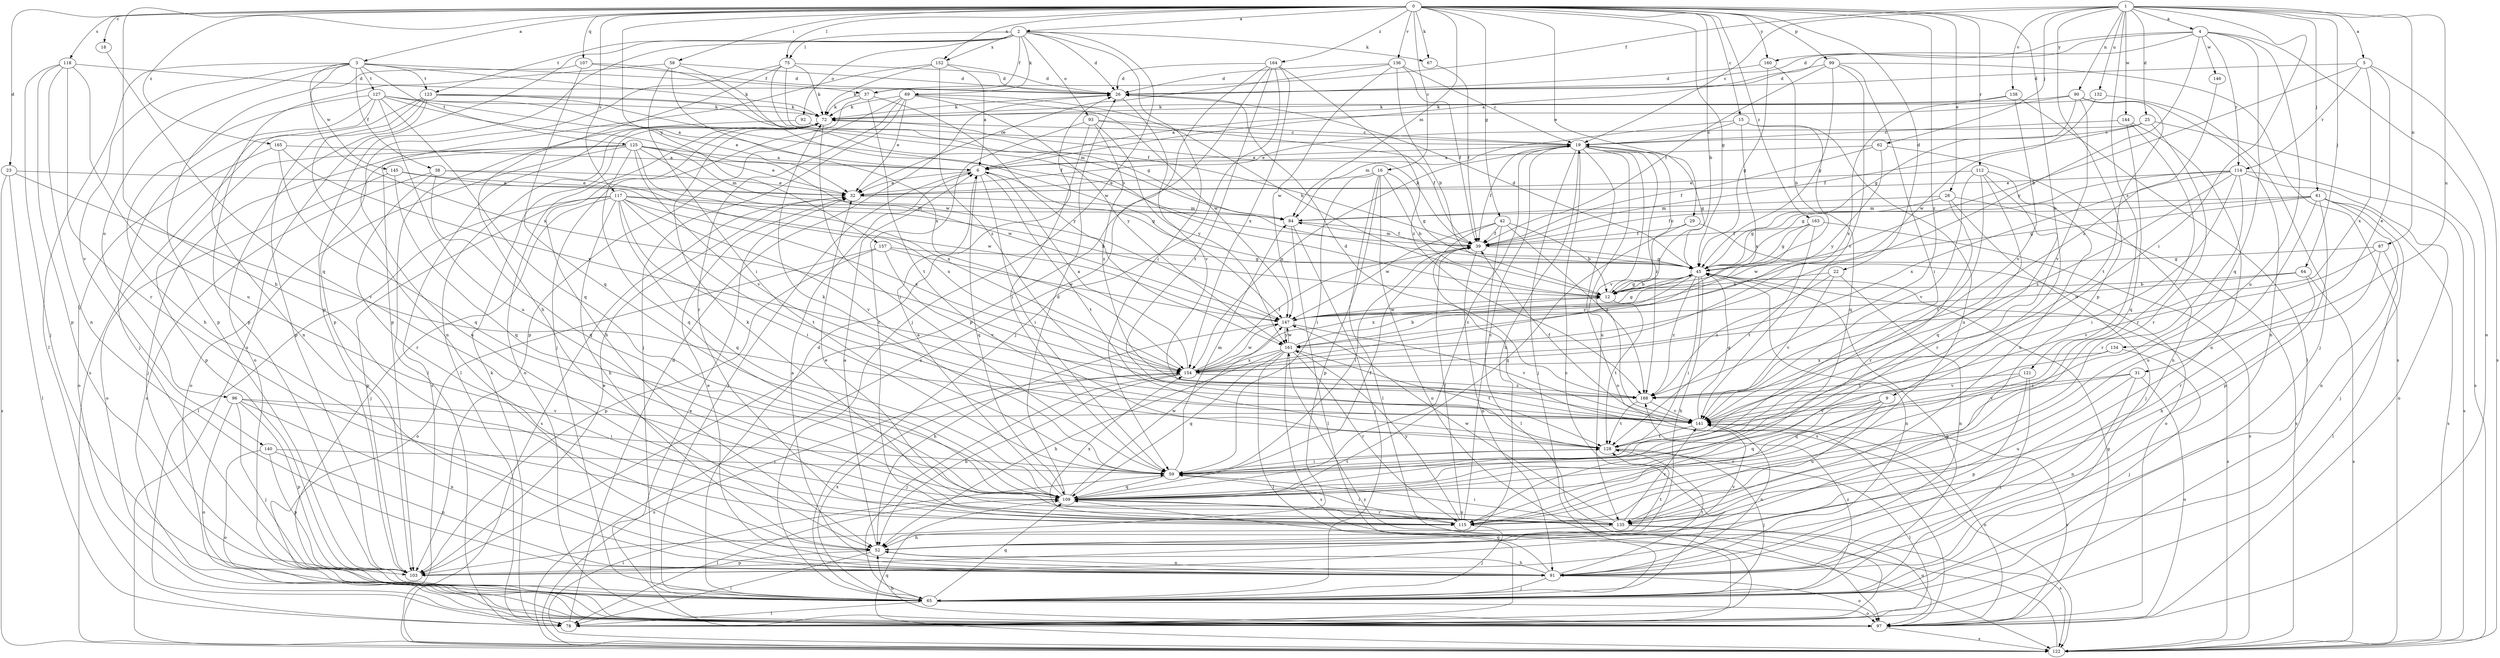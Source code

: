 strict digraph  {
0;
1;
2;
3;
4;
5;
6;
9;
12;
15;
16;
18;
19;
22;
23;
25;
26;
28;
29;
31;
32;
37;
38;
39;
42;
45;
52;
58;
59;
61;
62;
64;
65;
67;
69;
72;
75;
78;
84;
87;
90;
91;
92;
93;
96;
97;
99;
103;
107;
109;
112;
114;
115;
117;
118;
121;
122;
123;
125;
127;
128;
132;
134;
135;
136;
138;
140;
141;
144;
145;
146;
147;
152;
154;
157;
160;
161;
163;
164;
165;
168;
0 -> 2  [label=a];
0 -> 3  [label=a];
0 -> 9  [label=b];
0 -> 12  [label=b];
0 -> 15  [label=c];
0 -> 16  [label=c];
0 -> 18  [label=c];
0 -> 22  [label=d];
0 -> 23  [label=d];
0 -> 28  [label=e];
0 -> 29  [label=e];
0 -> 42  [label=g];
0 -> 45  [label=g];
0 -> 52  [label=h];
0 -> 58  [label=i];
0 -> 67  [label=k];
0 -> 75  [label=l];
0 -> 84  [label=m];
0 -> 99  [label=p];
0 -> 107  [label=q];
0 -> 112  [label=r];
0 -> 117  [label=s];
0 -> 118  [label=s];
0 -> 136  [label=v];
0 -> 152  [label=x];
0 -> 157  [label=y];
0 -> 160  [label=y];
0 -> 163  [label=z];
0 -> 164  [label=z];
0 -> 165  [label=z];
0 -> 168  [label=z];
1 -> 4  [label=a];
1 -> 5  [label=a];
1 -> 19  [label=c];
1 -> 25  [label=d];
1 -> 37  [label=f];
1 -> 59  [label=i];
1 -> 61  [label=j];
1 -> 62  [label=j];
1 -> 64  [label=j];
1 -> 87  [label=n];
1 -> 90  [label=n];
1 -> 103  [label=p];
1 -> 121  [label=s];
1 -> 132  [label=u];
1 -> 134  [label=u];
1 -> 138  [label=v];
1 -> 144  [label=w];
2 -> 26  [label=d];
2 -> 37  [label=f];
2 -> 59  [label=i];
2 -> 65  [label=j];
2 -> 67  [label=k];
2 -> 69  [label=k];
2 -> 75  [label=l];
2 -> 92  [label=o];
2 -> 93  [label=o];
2 -> 103  [label=p];
2 -> 122  [label=s];
2 -> 123  [label=t];
2 -> 152  [label=x];
3 -> 37  [label=f];
3 -> 38  [label=f];
3 -> 72  [label=k];
3 -> 78  [label=l];
3 -> 96  [label=o];
3 -> 123  [label=t];
3 -> 125  [label=t];
3 -> 127  [label=t];
3 -> 140  [label=v];
3 -> 145  [label=w];
3 -> 154  [label=x];
4 -> 6  [label=a];
4 -> 26  [label=d];
4 -> 97  [label=o];
4 -> 109  [label=q];
4 -> 114  [label=r];
4 -> 135  [label=u];
4 -> 146  [label=w];
4 -> 160  [label=y];
4 -> 161  [label=y];
5 -> 12  [label=b];
5 -> 26  [label=d];
5 -> 31  [label=e];
5 -> 114  [label=r];
5 -> 122  [label=s];
5 -> 154  [label=x];
6 -> 32  [label=e];
6 -> 45  [label=g];
6 -> 59  [label=i];
6 -> 65  [label=j];
6 -> 109  [label=q];
6 -> 128  [label=t];
9 -> 109  [label=q];
9 -> 115  [label=r];
9 -> 135  [label=u];
9 -> 141  [label=v];
12 -> 19  [label=c];
12 -> 45  [label=g];
12 -> 128  [label=t];
12 -> 147  [label=w];
15 -> 19  [label=c];
15 -> 84  [label=m];
15 -> 109  [label=q];
15 -> 135  [label=u];
15 -> 154  [label=x];
16 -> 12  [label=b];
16 -> 32  [label=e];
16 -> 45  [label=g];
16 -> 59  [label=i];
16 -> 78  [label=l];
16 -> 97  [label=o];
16 -> 103  [label=p];
18 -> 109  [label=q];
19 -> 6  [label=a];
19 -> 39  [label=f];
19 -> 45  [label=g];
19 -> 52  [label=h];
19 -> 65  [label=j];
19 -> 97  [label=o];
19 -> 135  [label=u];
19 -> 141  [label=v];
19 -> 154  [label=x];
19 -> 168  [label=z];
22 -> 12  [label=b];
22 -> 91  [label=n];
22 -> 141  [label=v];
22 -> 168  [label=z];
23 -> 32  [label=e];
23 -> 78  [label=l];
23 -> 122  [label=s];
23 -> 141  [label=v];
25 -> 19  [label=c];
25 -> 32  [label=e];
25 -> 39  [label=f];
25 -> 115  [label=r];
25 -> 122  [label=s];
26 -> 72  [label=k];
26 -> 141  [label=v];
28 -> 45  [label=g];
28 -> 65  [label=j];
28 -> 84  [label=m];
28 -> 115  [label=r];
28 -> 122  [label=s];
29 -> 39  [label=f];
29 -> 97  [label=o];
29 -> 109  [label=q];
31 -> 91  [label=n];
31 -> 97  [label=o];
31 -> 135  [label=u];
31 -> 141  [label=v];
31 -> 168  [label=z];
32 -> 84  [label=m];
32 -> 122  [label=s];
37 -> 65  [label=j];
37 -> 72  [label=k];
37 -> 128  [label=t];
37 -> 161  [label=y];
38 -> 32  [label=e];
38 -> 97  [label=o];
38 -> 109  [label=q];
38 -> 115  [label=r];
38 -> 154  [label=x];
39 -> 45  [label=g];
39 -> 59  [label=i];
39 -> 72  [label=k];
39 -> 84  [label=m];
39 -> 91  [label=n];
42 -> 12  [label=b];
42 -> 39  [label=f];
42 -> 78  [label=l];
42 -> 122  [label=s];
42 -> 147  [label=w];
42 -> 168  [label=z];
45 -> 12  [label=b];
45 -> 26  [label=d];
45 -> 52  [label=h];
45 -> 59  [label=i];
45 -> 91  [label=n];
45 -> 122  [label=s];
45 -> 154  [label=x];
45 -> 161  [label=y];
45 -> 168  [label=z];
52 -> 6  [label=a];
52 -> 78  [label=l];
52 -> 91  [label=n];
52 -> 103  [label=p];
52 -> 128  [label=t];
52 -> 141  [label=v];
58 -> 26  [label=d];
58 -> 59  [label=i];
58 -> 103  [label=p];
58 -> 147  [label=w];
58 -> 154  [label=x];
59 -> 72  [label=k];
59 -> 84  [label=m];
59 -> 109  [label=q];
59 -> 128  [label=t];
61 -> 39  [label=f];
61 -> 45  [label=g];
61 -> 65  [label=j];
61 -> 84  [label=m];
61 -> 91  [label=n];
61 -> 103  [label=p];
61 -> 122  [label=s];
61 -> 135  [label=u];
62 -> 6  [label=a];
62 -> 39  [label=f];
62 -> 91  [label=n];
62 -> 161  [label=y];
64 -> 12  [label=b];
64 -> 52  [label=h];
64 -> 122  [label=s];
64 -> 147  [label=w];
65 -> 19  [label=c];
65 -> 26  [label=d];
65 -> 45  [label=g];
65 -> 78  [label=l];
65 -> 97  [label=o];
65 -> 109  [label=q];
65 -> 154  [label=x];
65 -> 168  [label=z];
67 -> 39  [label=f];
69 -> 12  [label=b];
69 -> 32  [label=e];
69 -> 65  [label=j];
69 -> 72  [label=k];
69 -> 103  [label=p];
69 -> 115  [label=r];
69 -> 147  [label=w];
69 -> 161  [label=y];
72 -> 19  [label=c];
72 -> 52  [label=h];
72 -> 59  [label=i];
72 -> 78  [label=l];
72 -> 97  [label=o];
72 -> 122  [label=s];
75 -> 26  [label=d];
75 -> 39  [label=f];
75 -> 45  [label=g];
75 -> 52  [label=h];
75 -> 72  [label=k];
75 -> 103  [label=p];
78 -> 26  [label=d];
78 -> 72  [label=k];
84 -> 39  [label=f];
84 -> 65  [label=j];
84 -> 78  [label=l];
87 -> 45  [label=g];
87 -> 78  [label=l];
87 -> 115  [label=r];
87 -> 141  [label=v];
90 -> 6  [label=a];
90 -> 45  [label=g];
90 -> 72  [label=k];
90 -> 91  [label=n];
90 -> 128  [label=t];
90 -> 141  [label=v];
91 -> 6  [label=a];
91 -> 32  [label=e];
91 -> 52  [label=h];
91 -> 65  [label=j];
91 -> 97  [label=o];
91 -> 109  [label=q];
91 -> 128  [label=t];
92 -> 19  [label=c];
92 -> 78  [label=l];
93 -> 19  [label=c];
93 -> 39  [label=f];
93 -> 59  [label=i];
93 -> 115  [label=r];
93 -> 161  [label=y];
93 -> 168  [label=z];
96 -> 59  [label=i];
96 -> 65  [label=j];
96 -> 91  [label=n];
96 -> 97  [label=o];
96 -> 103  [label=p];
96 -> 141  [label=v];
97 -> 32  [label=e];
97 -> 45  [label=g];
97 -> 52  [label=h];
97 -> 122  [label=s];
97 -> 141  [label=v];
99 -> 26  [label=d];
99 -> 39  [label=f];
99 -> 45  [label=g];
99 -> 59  [label=i];
99 -> 122  [label=s];
99 -> 141  [label=v];
103 -> 32  [label=e];
107 -> 12  [label=b];
107 -> 26  [label=d];
107 -> 103  [label=p];
107 -> 109  [label=q];
109 -> 6  [label=a];
109 -> 19  [label=c];
109 -> 26  [label=d];
109 -> 39  [label=f];
109 -> 78  [label=l];
109 -> 115  [label=r];
109 -> 135  [label=u];
109 -> 147  [label=w];
112 -> 32  [label=e];
112 -> 109  [label=q];
112 -> 115  [label=r];
112 -> 128  [label=t];
112 -> 135  [label=u];
112 -> 141  [label=v];
114 -> 32  [label=e];
114 -> 45  [label=g];
114 -> 59  [label=i];
114 -> 97  [label=o];
114 -> 115  [label=r];
114 -> 122  [label=s];
114 -> 154  [label=x];
114 -> 168  [label=z];
115 -> 19  [label=c];
115 -> 39  [label=f];
115 -> 59  [label=i];
115 -> 65  [label=j];
115 -> 154  [label=x];
115 -> 161  [label=y];
117 -> 12  [label=b];
117 -> 52  [label=h];
117 -> 59  [label=i];
117 -> 65  [label=j];
117 -> 78  [label=l];
117 -> 84  [label=m];
117 -> 103  [label=p];
117 -> 109  [label=q];
117 -> 128  [label=t];
117 -> 141  [label=v];
117 -> 154  [label=x];
118 -> 26  [label=d];
118 -> 65  [label=j];
118 -> 91  [label=n];
118 -> 103  [label=p];
118 -> 115  [label=r];
118 -> 135  [label=u];
121 -> 65  [label=j];
121 -> 103  [label=p];
121 -> 109  [label=q];
121 -> 168  [label=z];
122 -> 59  [label=i];
122 -> 109  [label=q];
122 -> 161  [label=y];
123 -> 39  [label=f];
123 -> 72  [label=k];
123 -> 84  [label=m];
123 -> 91  [label=n];
123 -> 97  [label=o];
123 -> 103  [label=p];
123 -> 122  [label=s];
125 -> 6  [label=a];
125 -> 32  [label=e];
125 -> 65  [label=j];
125 -> 84  [label=m];
125 -> 97  [label=o];
125 -> 103  [label=p];
125 -> 109  [label=q];
125 -> 135  [label=u];
125 -> 141  [label=v];
125 -> 147  [label=w];
125 -> 154  [label=x];
127 -> 6  [label=a];
127 -> 32  [label=e];
127 -> 52  [label=h];
127 -> 65  [label=j];
127 -> 72  [label=k];
127 -> 91  [label=n];
127 -> 109  [label=q];
127 -> 135  [label=u];
127 -> 147  [label=w];
128 -> 59  [label=i];
128 -> 65  [label=j];
128 -> 78  [label=l];
132 -> 65  [label=j];
132 -> 72  [label=k];
132 -> 147  [label=w];
134 -> 65  [label=j];
134 -> 141  [label=v];
134 -> 154  [label=x];
135 -> 32  [label=e];
135 -> 52  [label=h];
135 -> 59  [label=i];
135 -> 72  [label=k];
135 -> 97  [label=o];
135 -> 122  [label=s];
135 -> 141  [label=v];
135 -> 147  [label=w];
136 -> 12  [label=b];
136 -> 19  [label=c];
136 -> 26  [label=d];
136 -> 32  [label=e];
136 -> 39  [label=f];
136 -> 147  [label=w];
138 -> 72  [label=k];
138 -> 78  [label=l];
138 -> 141  [label=v];
138 -> 154  [label=x];
140 -> 59  [label=i];
140 -> 91  [label=n];
140 -> 97  [label=o];
140 -> 103  [label=p];
141 -> 39  [label=f];
141 -> 45  [label=g];
141 -> 91  [label=n];
141 -> 97  [label=o];
141 -> 128  [label=t];
144 -> 19  [label=c];
144 -> 91  [label=n];
144 -> 109  [label=q];
144 -> 115  [label=r];
145 -> 32  [label=e];
145 -> 97  [label=o];
145 -> 109  [label=q];
145 -> 147  [label=w];
146 -> 168  [label=z];
147 -> 45  [label=g];
147 -> 52  [label=h];
147 -> 141  [label=v];
147 -> 161  [label=y];
152 -> 6  [label=a];
152 -> 26  [label=d];
152 -> 72  [label=k];
152 -> 103  [label=p];
152 -> 168  [label=z];
154 -> 6  [label=a];
154 -> 39  [label=f];
154 -> 52  [label=h];
154 -> 65  [label=j];
154 -> 122  [label=s];
154 -> 147  [label=w];
154 -> 168  [label=z];
157 -> 45  [label=g];
157 -> 97  [label=o];
157 -> 103  [label=p];
157 -> 141  [label=v];
157 -> 147  [label=w];
160 -> 12  [label=b];
160 -> 26  [label=d];
160 -> 45  [label=g];
161 -> 12  [label=b];
161 -> 52  [label=h];
161 -> 78  [label=l];
161 -> 109  [label=q];
161 -> 115  [label=r];
161 -> 122  [label=s];
161 -> 128  [label=t];
161 -> 147  [label=w];
161 -> 154  [label=x];
163 -> 39  [label=f];
163 -> 45  [label=g];
163 -> 122  [label=s];
163 -> 128  [label=t];
163 -> 147  [label=w];
164 -> 26  [label=d];
164 -> 65  [label=j];
164 -> 103  [label=p];
164 -> 122  [label=s];
164 -> 128  [label=t];
164 -> 154  [label=x];
164 -> 168  [label=z];
165 -> 6  [label=a];
165 -> 97  [label=o];
165 -> 109  [label=q];
165 -> 154  [label=x];
168 -> 26  [label=d];
168 -> 128  [label=t];
168 -> 141  [label=v];
}
